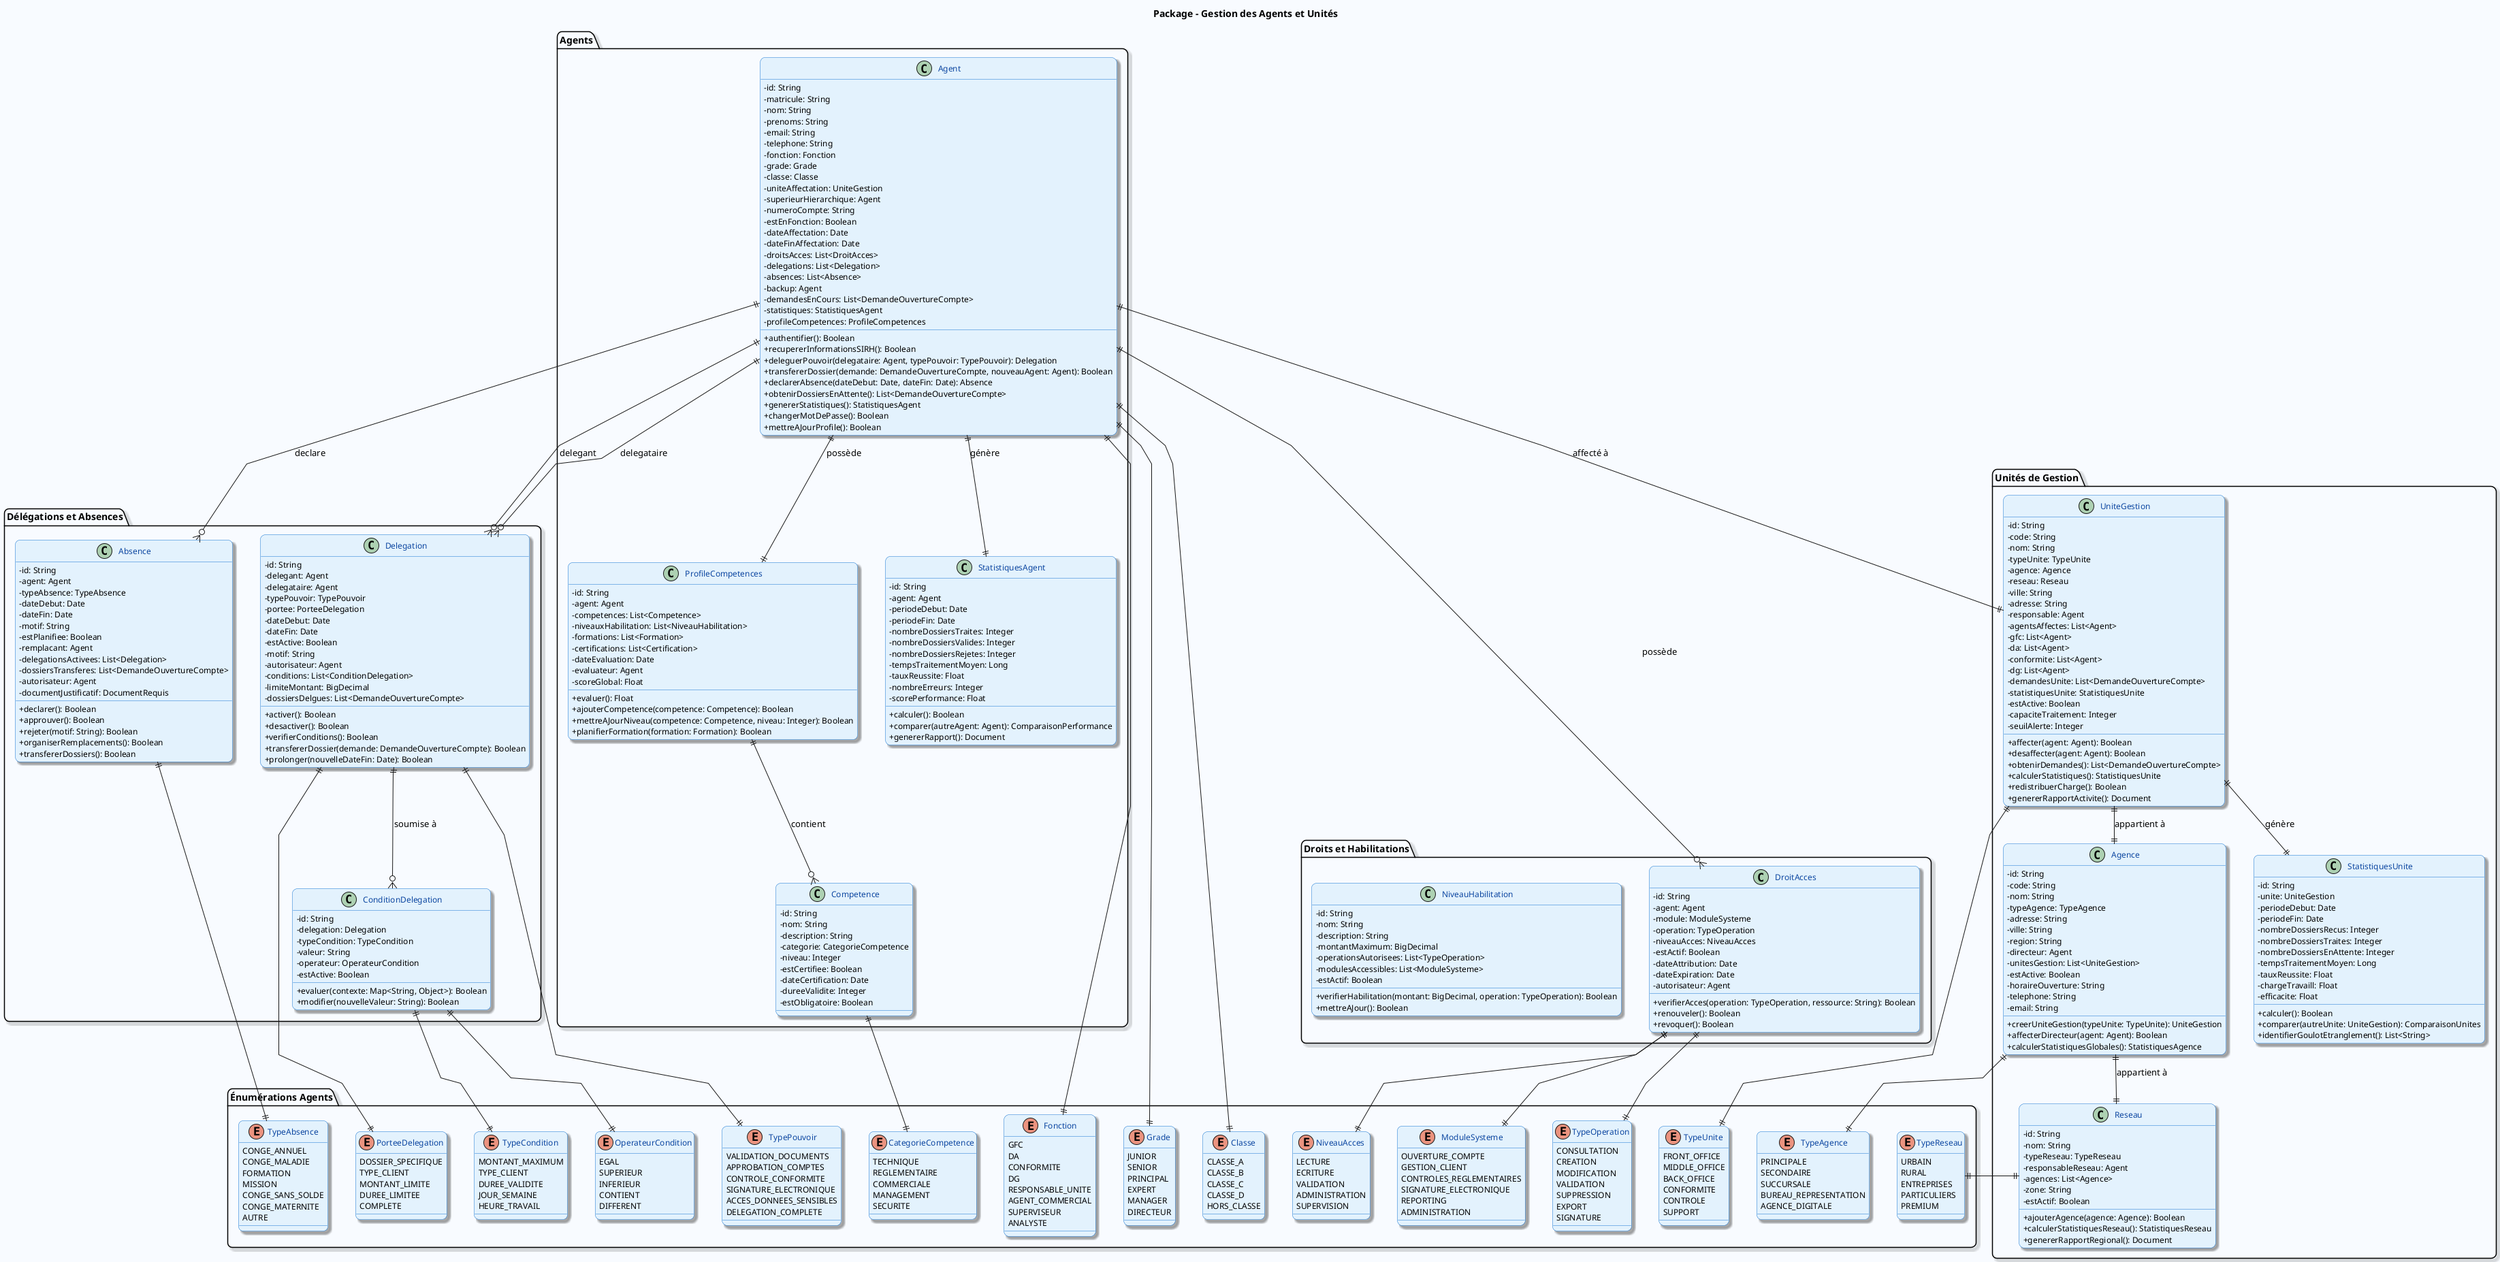 @startuml AgentsEtUnites
skinparam linetype polyline
skinparam backgroundColor #F8FBFF
skinparam classBackgroundColor #E3F2FD
skinparam classBorderColor #1976D2
skinparam classFontColor #0D47A1
skinparam classFontSize 13
skinparam classAttributeFontSize 12
skinparam classMethodFontSize 12
skinparam classAttributeIconSize 0
skinparam shadowing true
skinparam roundCorner 15
skinparam nodesep 40
skinparam ranksep 30

title Package - Gestion des Agents et Unités

package "Agents" {
  class Agent {
    - id: String
    - matricule: String
    - nom: String
    - prenoms: String
    - email: String
    - telephone: String
    - fonction: Fonction
    - grade: Grade
    - classe: Classe
    - uniteAffectation: UniteGestion
    - superieurHierarchique: Agent
    - numeroCompte: String
    - estEnFonction: Boolean
    - dateAffectation: Date
    - dateFinAffectation: Date
    - droitsAcces: List<DroitAcces>
    - delegations: List<Delegation>
    - absences: List<Absence>
    - backup: Agent
    - demandesEnCours: List<DemandeOuvertureCompte>
    - statistiques: StatistiquesAgent
    - profileCompetences: ProfileCompetences
    + authentifier(): Boolean
    + recupererInformationsSIRH(): Boolean
    + deleguerPouvoir(delegataire: Agent, typePouvoir: TypePouvoir): Delegation
    + transfererDossier(demande: DemandeOuvertureCompte, nouveauAgent: Agent): Boolean
    + declarerAbsence(dateDebut: Date, dateFin: Date): Absence
    + obtenirDossiersEnAttente(): List<DemandeOuvertureCompte>
    + genererStatistiques(): StatistiquesAgent
    + changerMotDePasse(): Boolean
    + mettreAJourProfile(): Boolean
  }

  class ProfileCompetences {
    - id: String
    - agent: Agent
    - competences: List<Competence>
    - niveauxHabilitation: List<NiveauHabilitation>
    - formations: List<Formation>
    - certifications: List<Certification>
    - dateEvaluation: Date
    - evaluateur: Agent
    - scoreGlobal: Float
    + evaluer(): Float
    + ajouterCompetence(competence: Competence): Boolean
    + mettreAJourNiveau(competence: Competence, niveau: Integer): Boolean
    + planifierFormation(formation: Formation): Boolean
  }

  class Competence {
    - id: String
    - nom: String
    - description: String
    - categorie: CategorieCompetence
    - niveau: Integer
    - estCertifiee: Boolean
    - dateCertification: Date
    - dureeValidite: Integer
    - estObligatoire: Boolean
  }

  class StatistiquesAgent {
    - id: String
    - agent: Agent
    - periodeDebut: Date
    - periodeFin: Date
    - nombreDossiersTraites: Integer
    - nombreDossiersValides: Integer
    - nombreDossiersRejetes: Integer
    - tempsTraitementMoyen: Long
    - tauxReussite: Float
    - nombreErreurs: Integer
    - scorePerformance: Float
    + calculer(): Boolean
    + comparer(autreAgent: Agent): ComparaisonPerformance
    + genererRapport(): Document
  }
}

package "Délégations et Absences" {
  class Delegation {
    - id: String
    - delegant: Agent
    - delegataire: Agent
    - typePouvoir: TypePouvoir
    - portee: PorteeDelegation
    - dateDebut: Date
    - dateFin: Date
    - estActive: Boolean
    - motif: String
    - autorisateur: Agent
    - conditions: List<ConditionDelegation>
    - limiteMontant: BigDecimal
    - dossiersDelgues: List<DemandeOuvertureCompte>
    + activer(): Boolean
    + desactiver(): Boolean
    + verifierConditions(): Boolean
    + transfererDossier(demande: DemandeOuvertureCompte): Boolean
    + prolonger(nouvelleDateFin: Date): Boolean
  }

  class Absence {
    - id: String
    - agent: Agent
    - typeAbsence: TypeAbsence
    - dateDebut: Date
    - dateFin: Date
    - motif: String
    - estPlanifiee: Boolean
    - remplacant: Agent
    - delegationsActivees: List<Delegation>
    - dossiersTransferes: List<DemandeOuvertureCompte>
    - autorisateur: Agent
    - documentJustificatif: DocumentRequis
    + declarer(): Boolean
    + approuver(): Boolean
    + rejeter(motif: String): Boolean
    + organiserRemplacements(): Boolean
    + transfererDossiers(): Boolean
  }

  class ConditionDelegation {
    - id: String
    - delegation: Delegation
    - typeCondition: TypeCondition
    - valeur: String
    - operateur: OperateurCondition
    - estActive: Boolean
    + evaluer(contexte: Map<String, Object>): Boolean
    + modifier(nouvelleValeur: String): Boolean
  }
}

package "Unités de Gestion" {
  class UniteGestion {
    - id: String
    - code: String
    - nom: String
    - typeUnite: TypeUnite
    - agence: Agence
    - reseau: Reseau
    - ville: String
    - adresse: String
    - responsable: Agent
    - agentsAffectes: List<Agent>
    - gfc: List<Agent>
    - da: List<Agent>
    - conformite: List<Agent>
    - dg: List<Agent>
    - demandesUnite: List<DemandeOuvertureCompte>
    - statistiquesUnite: StatistiquesUnite
    - estActive: Boolean
    - capaciteTraitement: Integer
    - seuilAlerte: Integer
    + affecter(agent: Agent): Boolean
    + desaffecter(agent: Agent): Boolean
    + obtenirDemandes(): List<DemandeOuvertureCompte>
    + calculerStatistiques(): StatistiquesUnite
    + redistribuerCharge(): Boolean
    + genererRapportActivite(): Document
  }

  class Agence {
    - id: String
    - code: String
    - nom: String
    - typeAgence: TypeAgence
    - adresse: String
    - ville: String
    - region: String
    - directeur: Agent
    - unitesGestion: List<UniteGestion>
    - estActive: Boolean
    - horaireOuverture: String
    - telephone: String
    - email: String
    + creerUniteGestion(typeUnite: TypeUnite): UniteGestion
    + affecterDirecteur(agent: Agent): Boolean
    + calculerStatistiquesGlobales(): StatistiquesAgence
  }

  class Reseau {
    - id: String
    - nom: String
    - typeReseau: TypeReseau
    - responsableReseau: Agent
    - agences: List<Agence>
    - zone: String
    - estActif: Boolean
    + ajouterAgence(agence: Agence): Boolean
    + calculerStatistiquesReseau(): StatistiquesReseau
    + genererRapportRegional(): Document
  }

  class StatistiquesUnite {
    - id: String
    - unite: UniteGestion
    - periodeDebut: Date
    - periodeFin: Date
    - nombreDossiersRecus: Integer
    - nombreDossiersTraites: Integer
    - nombreDossiersEnAttente: Integer
    - tempsTraitementMoyen: Long
    - tauxReussite: Float
    - chargeTravaill: Float
    - efficacite: Float
    + calculer(): Boolean
    + comparer(autreUnite: UniteGestion): ComparaisonUnites
    + identifierGoulotEtranglement(): List<String>
  }
}

package "Droits et Habilitations" {
  class DroitAcces {
    - id: String
    - agent: Agent
    - module: ModuleSysteme
    - operation: TypeOperation
    - niveauAcces: NiveauAcces
    - estActif: Boolean
    - dateAttribution: Date
    - dateExpiration: Date
    - autorisateur: Agent
    + verifierAcces(operation: TypeOperation, ressource: String): Boolean
    + renouveler(): Boolean
    + revoquer(): Boolean
  }

  class NiveauHabilitation {
    - id: String
    - nom: String
    - description: String
    - montantMaximum: BigDecimal
    - operationsAutorisees: List<TypeOperation>
    - modulesAccessibles: List<ModuleSysteme>
    - estActif: Boolean
    + verifierHabilitation(montant: BigDecimal, operation: TypeOperation): Boolean
    + mettreAJour(): Boolean
  }
}

package "Énumérations Agents" {
  enum Fonction {
    GFC
    DA
    CONFORMITE
    DG
    RESPONSABLE_UNITE
    AGENT_COMMERCIAL
    SUPERVISEUR
    ANALYSTE
  }

  enum Grade {
    JUNIOR
    SENIOR
    PRINCIPAL
    EXPERT
    MANAGER
    DIRECTEUR
  }

  enum Classe {
    CLASSE_A
    CLASSE_B
    CLASSE_C
    CLASSE_D
    HORS_CLASSE
  }

  enum TypePouvoir {
    VALIDATION_DOCUMENTS
    APPROBATION_COMPTES
    CONTROLE_CONFORMITE
    SIGNATURE_ELECTRONIQUE
    ACCES_DONNEES_SENSIBLES
    DELEGATION_COMPLETE
  }

  enum PorteeDelegation {
    DOSSIER_SPECIFIQUE
    TYPE_CLIENT
    MONTANT_LIMITE
    DUREE_LIMITEE
    COMPLETE
  }

  enum TypeAbsence {
    CONGE_ANNUEL
    CONGE_MALADIE
    FORMATION
    MISSION
    CONGE_SANS_SOLDE
    CONGE_MATERNITE
    AUTRE
  }

  enum TypeUnite {
    FRONT_OFFICE
    MIDDLE_OFFICE
    BACK_OFFICE
    CONFORMITE
    CONTROLE
    SUPPORT
  }

  enum TypeAgence {
    PRINCIPALE
    SECONDAIRE
    SUCCURSALE
    BUREAU_REPRESENTATION
    AGENCE_DIGITALE
  }

  enum TypeReseau {
    URBAIN
    RURAL
    ENTREPRISES
    PARTICULIERS
    PREMIUM
  }

  enum ModuleSysteme {
    OUVERTURE_COMPTE
    GESTION_CLIENT
    CONTROLES_REGLEMENTAIRES
    SIGNATURE_ELECTRONIQUE
    REPORTING
    ADMINISTRATION
  }

  enum TypeOperation {
    CONSULTATION
    CREATION
    MODIFICATION
    VALIDATION
    SUPPRESSION
    EXPORT
    SIGNATURE
  }

  enum NiveauAcces {
    LECTURE
    ECRITURE
    VALIDATION
    ADMINISTRATION
    SUPERVISION
  }

  enum CategorieCompetence {
    TECHNIQUE
    REGLEMENTAIRE
    COMMERCIALE
    MANAGEMENT
    SECURITE
  }

  enum TypeCondition {
    MONTANT_MAXIMUM
    TYPE_CLIENT
    DUREE_VALIDITE
    JOUR_SEMAINE
    HEURE_TRAVAIL
  }

  enum OperateurCondition {
    EGAL
    SUPERIEUR
    INFERIEUR
    CONTIENT
    DIFFERENT
  }
}

' Relations principales
Agent ||--|| ProfileCompetences : "possède"
Agent ||--|| StatistiquesAgent : "génère"
Agent ||--o{ Delegation : "delegant"
Agent ||--o{ Delegation : "delegataire"
Agent ||--o{ Absence : "declare"
Agent ||--|| UniteGestion : "affecté à"
Agent ||--o{ DroitAcces : "possède"

ProfileCompetences ||--o{ Competence : "contient"
Delegation ||--o{ ConditionDelegation : "soumise à"
UniteGestion ||--|| Agence : "appartient à"
UniteGestion ||--|| StatistiquesUnite : "génère"
Agence ||--|| Reseau : "appartient à"

Agent ||--|| Fonction
Agent ||--|| Grade
Agent ||--|| Classe
Delegation ||--|| TypePouvoir
Delegation ||--|| PorteeDelegation
Absence ||--|| TypeAbsence
UniteGestion ||--|| TypeUnite
Agence ||--|| TypeAgence
Reseau ||--|| TypeReseau
DroitAcces ||--|| ModuleSysteme
DroitAcces ||--|| TypeOperation
DroitAcces ||--|| NiveauAcces
Competence ||--|| CategorieCompetence
ConditionDelegation ||--|| TypeCondition
ConditionDelegation ||--|| OperateurCondition

@enduml
